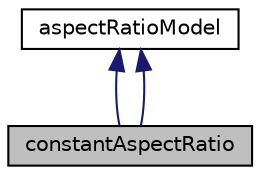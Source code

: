 digraph "constantAspectRatio"
{
  bgcolor="transparent";
  edge [fontname="Helvetica",fontsize="10",labelfontname="Helvetica",labelfontsize="10"];
  node [fontname="Helvetica",fontsize="10",shape=record];
  Node0 [label="constantAspectRatio",height=0.2,width=0.4,color="black", fillcolor="grey75", style="filled", fontcolor="black"];
  Node1 -> Node0 [dir="back",color="midnightblue",fontsize="10",style="solid",fontname="Helvetica"];
  Node1 [label="aspectRatioModel",height=0.2,width=0.4,color="black",URL="$a02328.html"];
  Node1 -> Node0 [dir="back",color="midnightblue",fontsize="10",style="solid",fontname="Helvetica"];
}
